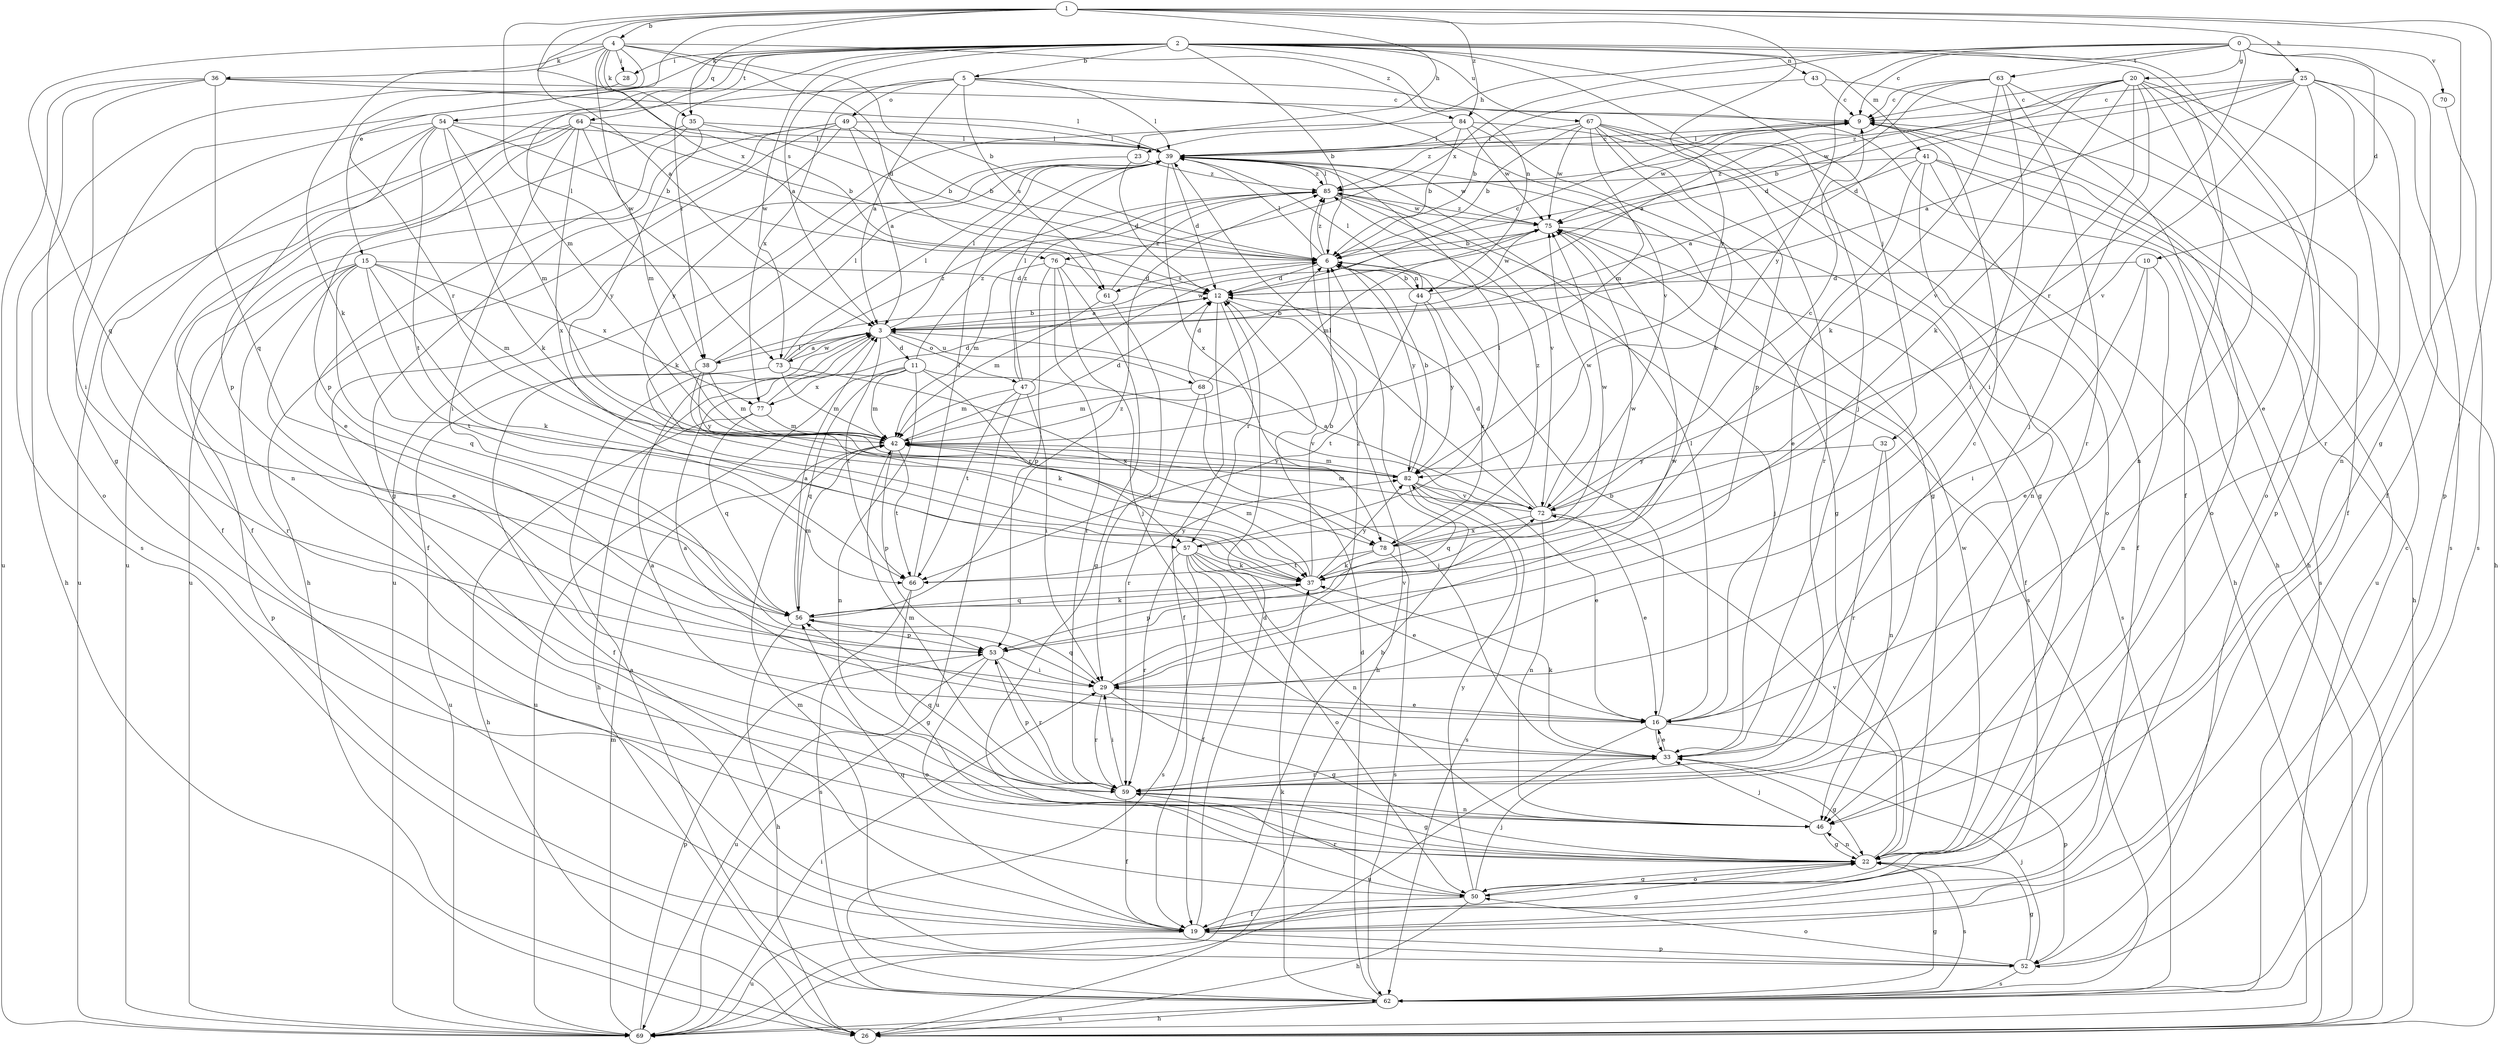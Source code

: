 strict digraph  {
0;
1;
2;
3;
4;
5;
6;
9;
10;
11;
12;
15;
16;
19;
20;
22;
23;
25;
26;
28;
29;
32;
33;
35;
36;
37;
38;
39;
41;
42;
43;
44;
46;
47;
49;
50;
52;
53;
54;
56;
57;
59;
61;
62;
63;
64;
66;
67;
68;
69;
70;
72;
73;
75;
76;
77;
78;
82;
84;
85;
0 -> 9  [label=c];
0 -> 10  [label=d];
0 -> 19  [label=f];
0 -> 20  [label=g];
0 -> 23  [label=h];
0 -> 57  [label=r];
0 -> 63  [label=t];
0 -> 70  [label=v];
0 -> 76  [label=x];
0 -> 82  [label=y];
1 -> 3  [label=a];
1 -> 4  [label=b];
1 -> 15  [label=e];
1 -> 22  [label=g];
1 -> 23  [label=h];
1 -> 25  [label=h];
1 -> 35  [label=k];
1 -> 38  [label=l];
1 -> 52  [label=p];
1 -> 61  [label=s];
1 -> 82  [label=y];
1 -> 84  [label=z];
2 -> 3  [label=a];
2 -> 5  [label=b];
2 -> 6  [label=b];
2 -> 19  [label=f];
2 -> 22  [label=g];
2 -> 28  [label=i];
2 -> 32  [label=j];
2 -> 33  [label=j];
2 -> 38  [label=l];
2 -> 41  [label=m];
2 -> 42  [label=m];
2 -> 43  [label=n];
2 -> 44  [label=n];
2 -> 52  [label=p];
2 -> 54  [label=q];
2 -> 64  [label=t];
2 -> 67  [label=u];
2 -> 73  [label=w];
3 -> 11  [label=d];
3 -> 26  [label=h];
3 -> 38  [label=l];
3 -> 39  [label=l];
3 -> 47  [label=o];
3 -> 66  [label=t];
3 -> 68  [label=u];
3 -> 73  [label=w];
4 -> 6  [label=b];
4 -> 12  [label=d];
4 -> 28  [label=i];
4 -> 35  [label=k];
4 -> 36  [label=k];
4 -> 37  [label=k];
4 -> 56  [label=q];
4 -> 57  [label=r];
4 -> 73  [label=w];
4 -> 76  [label=x];
4 -> 84  [label=z];
5 -> 3  [label=a];
5 -> 26  [label=h];
5 -> 39  [label=l];
5 -> 49  [label=o];
5 -> 61  [label=s];
5 -> 69  [label=u];
5 -> 72  [label=v];
5 -> 77  [label=x];
6 -> 12  [label=d];
6 -> 33  [label=j];
6 -> 39  [label=l];
6 -> 44  [label=n];
6 -> 61  [label=s];
6 -> 82  [label=y];
6 -> 85  [label=z];
9 -> 39  [label=l];
9 -> 50  [label=o];
9 -> 69  [label=u];
9 -> 75  [label=w];
9 -> 85  [label=z];
10 -> 12  [label=d];
10 -> 16  [label=e];
10 -> 29  [label=i];
10 -> 46  [label=n];
11 -> 42  [label=m];
11 -> 46  [label=n];
11 -> 56  [label=q];
11 -> 57  [label=r];
11 -> 69  [label=u];
11 -> 72  [label=v];
11 -> 77  [label=x];
11 -> 85  [label=z];
12 -> 3  [label=a];
12 -> 9  [label=c];
12 -> 19  [label=f];
12 -> 26  [label=h];
12 -> 57  [label=r];
15 -> 12  [label=d];
15 -> 16  [label=e];
15 -> 37  [label=k];
15 -> 42  [label=m];
15 -> 52  [label=p];
15 -> 56  [label=q];
15 -> 59  [label=r];
15 -> 66  [label=t];
15 -> 77  [label=x];
16 -> 6  [label=b];
16 -> 33  [label=j];
16 -> 39  [label=l];
16 -> 52  [label=p];
16 -> 69  [label=u];
19 -> 12  [label=d];
19 -> 22  [label=g];
19 -> 52  [label=p];
19 -> 56  [label=q];
19 -> 69  [label=u];
20 -> 6  [label=b];
20 -> 9  [label=c];
20 -> 26  [label=h];
20 -> 29  [label=i];
20 -> 33  [label=j];
20 -> 37  [label=k];
20 -> 46  [label=n];
20 -> 50  [label=o];
20 -> 72  [label=v];
20 -> 75  [label=w];
22 -> 46  [label=n];
22 -> 50  [label=o];
22 -> 62  [label=s];
22 -> 72  [label=v];
22 -> 75  [label=w];
23 -> 12  [label=d];
23 -> 19  [label=f];
23 -> 85  [label=z];
25 -> 3  [label=a];
25 -> 9  [label=c];
25 -> 12  [label=d];
25 -> 16  [label=e];
25 -> 46  [label=n];
25 -> 59  [label=r];
25 -> 62  [label=s];
25 -> 72  [label=v];
25 -> 85  [label=z];
28 -> 62  [label=s];
29 -> 16  [label=e];
29 -> 22  [label=g];
29 -> 56  [label=q];
29 -> 59  [label=r];
29 -> 75  [label=w];
29 -> 85  [label=z];
32 -> 46  [label=n];
32 -> 59  [label=r];
32 -> 82  [label=y];
33 -> 3  [label=a];
33 -> 9  [label=c];
33 -> 16  [label=e];
33 -> 22  [label=g];
33 -> 37  [label=k];
33 -> 59  [label=r];
35 -> 6  [label=b];
35 -> 16  [label=e];
35 -> 19  [label=f];
35 -> 39  [label=l];
35 -> 82  [label=y];
36 -> 9  [label=c];
36 -> 29  [label=i];
36 -> 39  [label=l];
36 -> 50  [label=o];
36 -> 56  [label=q];
36 -> 69  [label=u];
37 -> 6  [label=b];
37 -> 42  [label=m];
37 -> 53  [label=p];
37 -> 56  [label=q];
37 -> 75  [label=w];
37 -> 82  [label=y];
38 -> 6  [label=b];
38 -> 19  [label=f];
38 -> 37  [label=k];
38 -> 39  [label=l];
38 -> 42  [label=m];
38 -> 82  [label=y];
39 -> 9  [label=c];
39 -> 12  [label=d];
39 -> 22  [label=g];
39 -> 37  [label=k];
39 -> 75  [label=w];
39 -> 78  [label=x];
39 -> 85  [label=z];
41 -> 3  [label=a];
41 -> 16  [label=e];
41 -> 19  [label=f];
41 -> 26  [label=h];
41 -> 46  [label=n];
41 -> 62  [label=s];
41 -> 85  [label=z];
42 -> 12  [label=d];
42 -> 53  [label=p];
42 -> 66  [label=t];
42 -> 82  [label=y];
43 -> 6  [label=b];
43 -> 9  [label=c];
43 -> 26  [label=h];
44 -> 6  [label=b];
44 -> 39  [label=l];
44 -> 66  [label=t];
44 -> 75  [label=w];
44 -> 78  [label=x];
44 -> 82  [label=y];
46 -> 22  [label=g];
46 -> 33  [label=j];
47 -> 29  [label=i];
47 -> 39  [label=l];
47 -> 42  [label=m];
47 -> 66  [label=t];
47 -> 69  [label=u];
47 -> 75  [label=w];
47 -> 85  [label=z];
49 -> 3  [label=a];
49 -> 6  [label=b];
49 -> 22  [label=g];
49 -> 26  [label=h];
49 -> 39  [label=l];
49 -> 69  [label=u];
49 -> 82  [label=y];
50 -> 19  [label=f];
50 -> 22  [label=g];
50 -> 26  [label=h];
50 -> 33  [label=j];
50 -> 59  [label=r];
50 -> 82  [label=y];
52 -> 9  [label=c];
52 -> 22  [label=g];
52 -> 33  [label=j];
52 -> 42  [label=m];
52 -> 50  [label=o];
52 -> 62  [label=s];
53 -> 29  [label=i];
53 -> 50  [label=o];
53 -> 59  [label=r];
53 -> 69  [label=u];
53 -> 72  [label=v];
54 -> 6  [label=b];
54 -> 19  [label=f];
54 -> 26  [label=h];
54 -> 37  [label=k];
54 -> 39  [label=l];
54 -> 42  [label=m];
54 -> 53  [label=p];
54 -> 66  [label=t];
56 -> 3  [label=a];
56 -> 26  [label=h];
56 -> 37  [label=k];
56 -> 42  [label=m];
56 -> 53  [label=p];
56 -> 85  [label=z];
57 -> 16  [label=e];
57 -> 19  [label=f];
57 -> 37  [label=k];
57 -> 39  [label=l];
57 -> 46  [label=n];
57 -> 50  [label=o];
57 -> 59  [label=r];
57 -> 62  [label=s];
59 -> 3  [label=a];
59 -> 19  [label=f];
59 -> 22  [label=g];
59 -> 29  [label=i];
59 -> 42  [label=m];
59 -> 46  [label=n];
59 -> 53  [label=p];
59 -> 56  [label=q];
61 -> 29  [label=i];
61 -> 42  [label=m];
61 -> 85  [label=z];
62 -> 3  [label=a];
62 -> 12  [label=d];
62 -> 22  [label=g];
62 -> 26  [label=h];
62 -> 37  [label=k];
62 -> 69  [label=u];
63 -> 3  [label=a];
63 -> 9  [label=c];
63 -> 12  [label=d];
63 -> 19  [label=f];
63 -> 29  [label=i];
63 -> 37  [label=k];
63 -> 59  [label=r];
64 -> 6  [label=b];
64 -> 29  [label=i];
64 -> 39  [label=l];
64 -> 42  [label=m];
64 -> 46  [label=n];
64 -> 53  [label=p];
64 -> 69  [label=u];
64 -> 78  [label=x];
66 -> 22  [label=g];
66 -> 39  [label=l];
66 -> 62  [label=s];
66 -> 82  [label=y];
67 -> 6  [label=b];
67 -> 22  [label=g];
67 -> 37  [label=k];
67 -> 39  [label=l];
67 -> 42  [label=m];
67 -> 50  [label=o];
67 -> 53  [label=p];
67 -> 59  [label=r];
67 -> 75  [label=w];
68 -> 6  [label=b];
68 -> 12  [label=d];
68 -> 33  [label=j];
68 -> 42  [label=m];
68 -> 59  [label=r];
69 -> 6  [label=b];
69 -> 29  [label=i];
69 -> 42  [label=m];
69 -> 53  [label=p];
70 -> 62  [label=s];
72 -> 3  [label=a];
72 -> 9  [label=c];
72 -> 12  [label=d];
72 -> 16  [label=e];
72 -> 39  [label=l];
72 -> 42  [label=m];
72 -> 46  [label=n];
72 -> 75  [label=w];
72 -> 78  [label=x];
73 -> 3  [label=a];
73 -> 39  [label=l];
73 -> 42  [label=m];
73 -> 69  [label=u];
73 -> 78  [label=x];
73 -> 85  [label=z];
75 -> 6  [label=b];
75 -> 19  [label=f];
75 -> 42  [label=m];
75 -> 62  [label=s];
75 -> 85  [label=z];
76 -> 12  [label=d];
76 -> 22  [label=g];
76 -> 33  [label=j];
76 -> 42  [label=m];
76 -> 53  [label=p];
76 -> 59  [label=r];
77 -> 12  [label=d];
77 -> 26  [label=h];
77 -> 42  [label=m];
77 -> 56  [label=q];
78 -> 37  [label=k];
78 -> 62  [label=s];
78 -> 66  [label=t];
78 -> 75  [label=w];
78 -> 85  [label=z];
82 -> 6  [label=b];
82 -> 16  [label=e];
82 -> 42  [label=m];
82 -> 56  [label=q];
82 -> 62  [label=s];
82 -> 72  [label=v];
84 -> 6  [label=b];
84 -> 22  [label=g];
84 -> 26  [label=h];
84 -> 39  [label=l];
84 -> 69  [label=u];
84 -> 75  [label=w];
85 -> 39  [label=l];
85 -> 62  [label=s];
85 -> 72  [label=v];
85 -> 75  [label=w];
}
